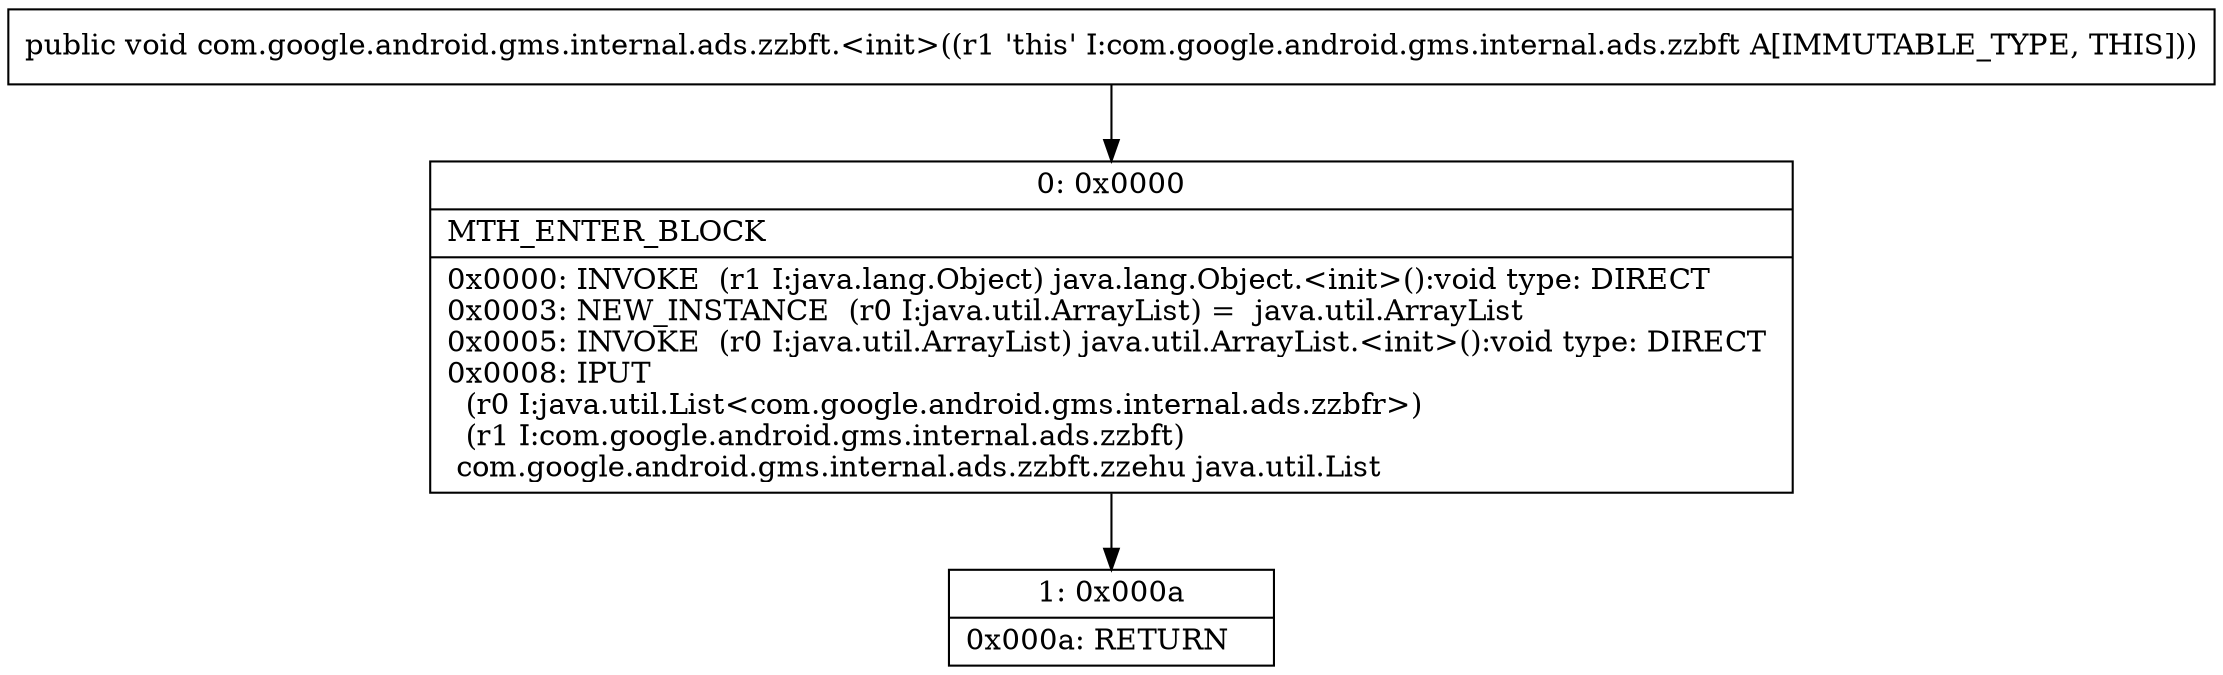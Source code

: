 digraph "CFG forcom.google.android.gms.internal.ads.zzbft.\<init\>()V" {
Node_0 [shape=record,label="{0\:\ 0x0000|MTH_ENTER_BLOCK\l|0x0000: INVOKE  (r1 I:java.lang.Object) java.lang.Object.\<init\>():void type: DIRECT \l0x0003: NEW_INSTANCE  (r0 I:java.util.ArrayList) =  java.util.ArrayList \l0x0005: INVOKE  (r0 I:java.util.ArrayList) java.util.ArrayList.\<init\>():void type: DIRECT \l0x0008: IPUT  \l  (r0 I:java.util.List\<com.google.android.gms.internal.ads.zzbfr\>)\l  (r1 I:com.google.android.gms.internal.ads.zzbft)\l com.google.android.gms.internal.ads.zzbft.zzehu java.util.List \l}"];
Node_1 [shape=record,label="{1\:\ 0x000a|0x000a: RETURN   \l}"];
MethodNode[shape=record,label="{public void com.google.android.gms.internal.ads.zzbft.\<init\>((r1 'this' I:com.google.android.gms.internal.ads.zzbft A[IMMUTABLE_TYPE, THIS])) }"];
MethodNode -> Node_0;
Node_0 -> Node_1;
}

